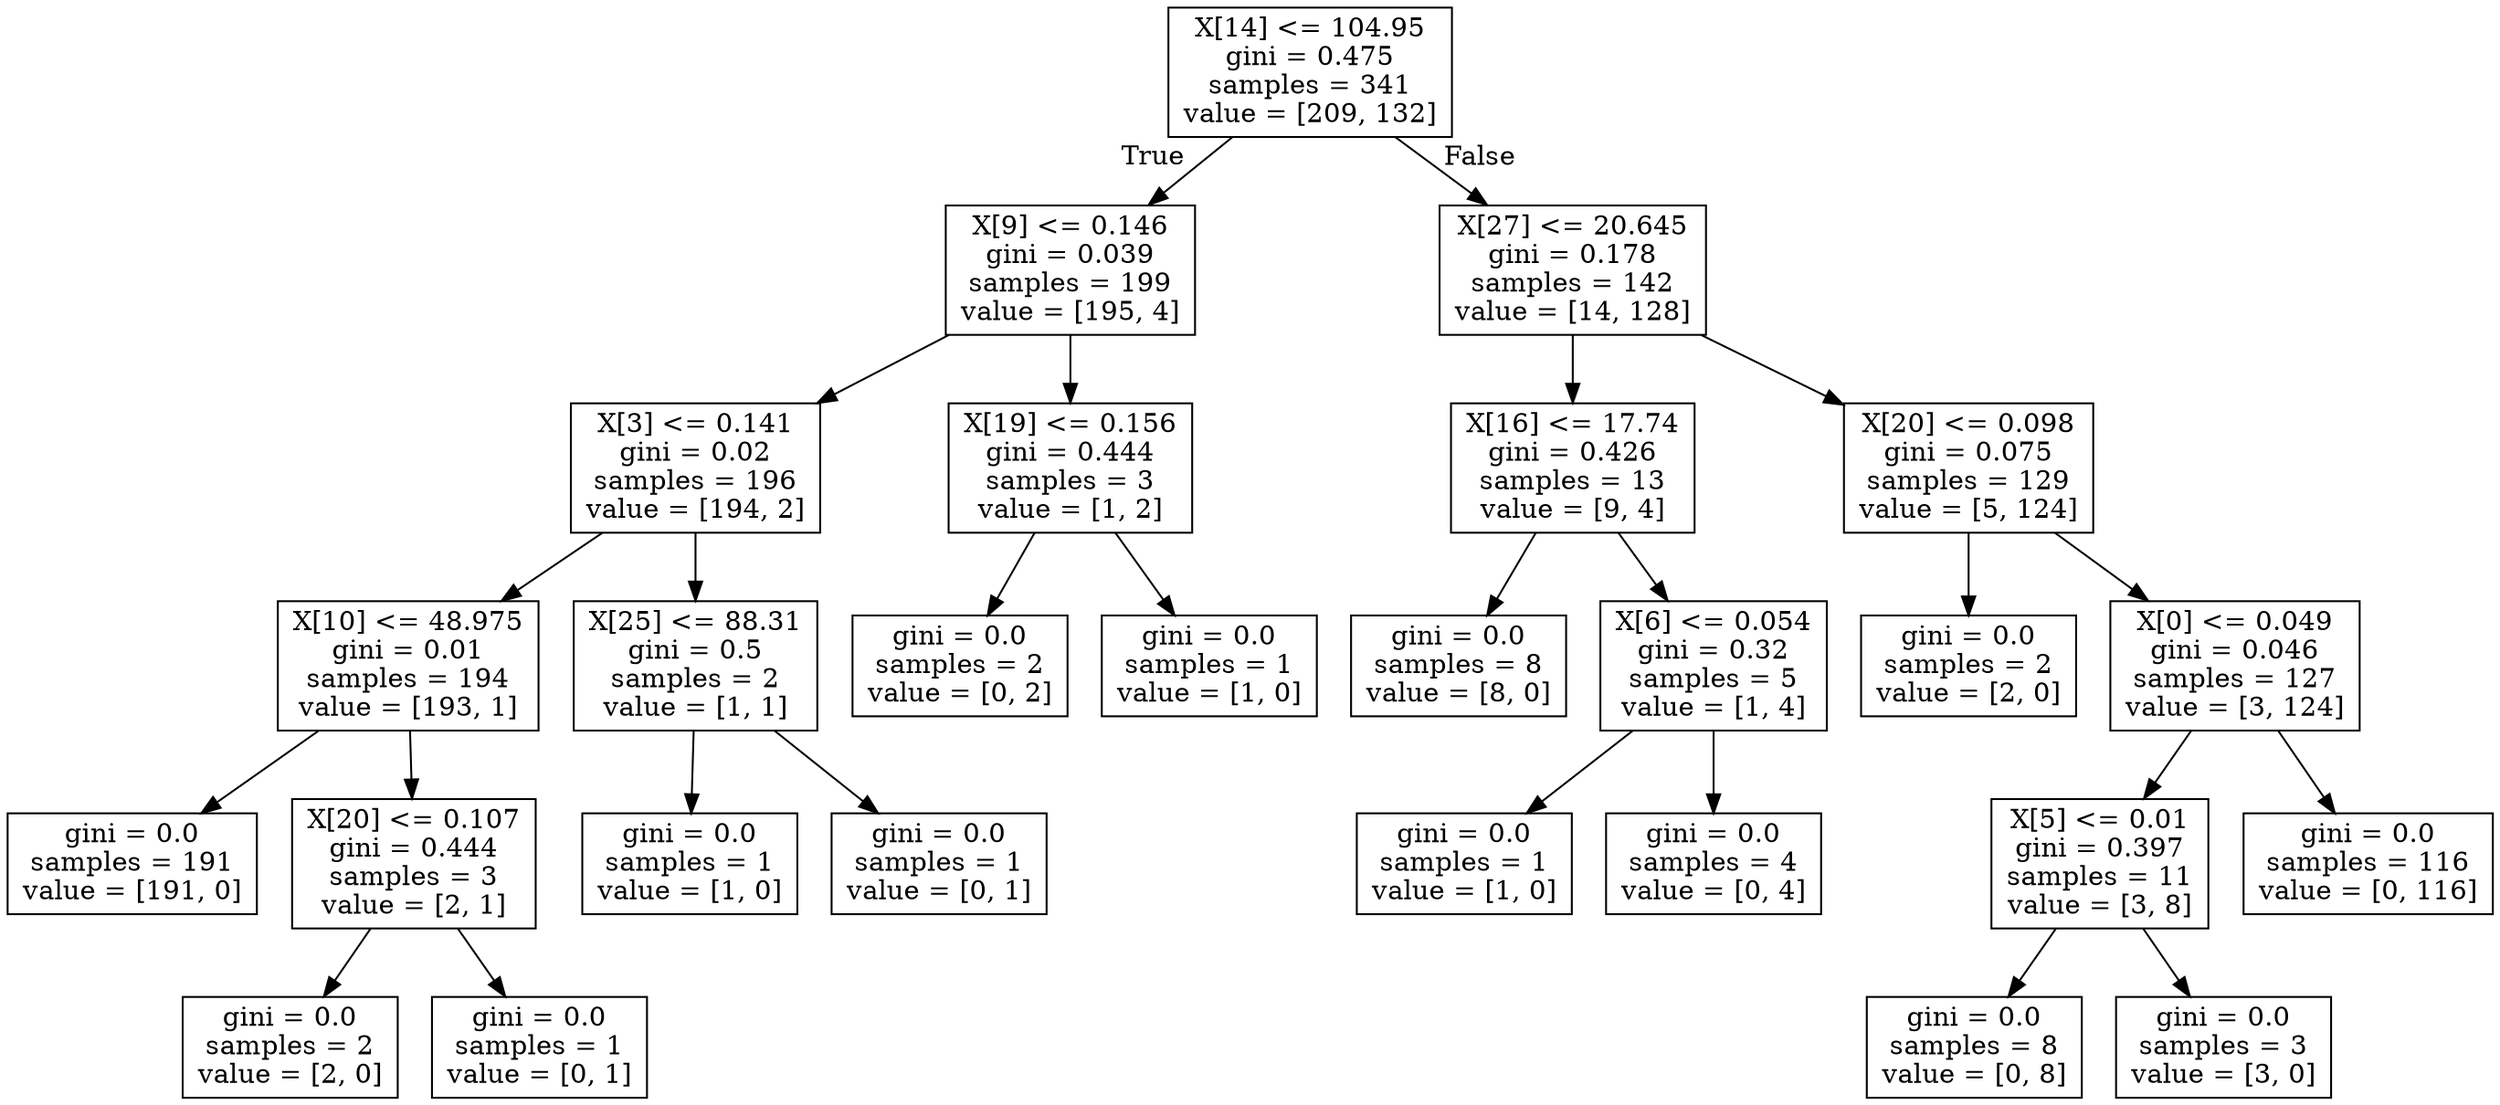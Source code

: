 digraph Tree {
node [shape=box] ;
0 [label="X[14] <= 104.95\ngini = 0.475\nsamples = 341\nvalue = [209, 132]"] ;
1 [label="X[9] <= 0.146\ngini = 0.039\nsamples = 199\nvalue = [195, 4]"] ;
0 -> 1 [labeldistance=2.5, labelangle=45, headlabel="True"] ;
2 [label="X[3] <= 0.141\ngini = 0.02\nsamples = 196\nvalue = [194, 2]"] ;
1 -> 2 ;
3 [label="X[10] <= 48.975\ngini = 0.01\nsamples = 194\nvalue = [193, 1]"] ;
2 -> 3 ;
4 [label="gini = 0.0\nsamples = 191\nvalue = [191, 0]"] ;
3 -> 4 ;
5 [label="X[20] <= 0.107\ngini = 0.444\nsamples = 3\nvalue = [2, 1]"] ;
3 -> 5 ;
6 [label="gini = 0.0\nsamples = 2\nvalue = [2, 0]"] ;
5 -> 6 ;
7 [label="gini = 0.0\nsamples = 1\nvalue = [0, 1]"] ;
5 -> 7 ;
8 [label="X[25] <= 88.31\ngini = 0.5\nsamples = 2\nvalue = [1, 1]"] ;
2 -> 8 ;
9 [label="gini = 0.0\nsamples = 1\nvalue = [1, 0]"] ;
8 -> 9 ;
10 [label="gini = 0.0\nsamples = 1\nvalue = [0, 1]"] ;
8 -> 10 ;
11 [label="X[19] <= 0.156\ngini = 0.444\nsamples = 3\nvalue = [1, 2]"] ;
1 -> 11 ;
12 [label="gini = 0.0\nsamples = 2\nvalue = [0, 2]"] ;
11 -> 12 ;
13 [label="gini = 0.0\nsamples = 1\nvalue = [1, 0]"] ;
11 -> 13 ;
14 [label="X[27] <= 20.645\ngini = 0.178\nsamples = 142\nvalue = [14, 128]"] ;
0 -> 14 [labeldistance=2.5, labelangle=-45, headlabel="False"] ;
15 [label="X[16] <= 17.74\ngini = 0.426\nsamples = 13\nvalue = [9, 4]"] ;
14 -> 15 ;
16 [label="gini = 0.0\nsamples = 8\nvalue = [8, 0]"] ;
15 -> 16 ;
17 [label="X[6] <= 0.054\ngini = 0.32\nsamples = 5\nvalue = [1, 4]"] ;
15 -> 17 ;
18 [label="gini = 0.0\nsamples = 1\nvalue = [1, 0]"] ;
17 -> 18 ;
19 [label="gini = 0.0\nsamples = 4\nvalue = [0, 4]"] ;
17 -> 19 ;
20 [label="X[20] <= 0.098\ngini = 0.075\nsamples = 129\nvalue = [5, 124]"] ;
14 -> 20 ;
21 [label="gini = 0.0\nsamples = 2\nvalue = [2, 0]"] ;
20 -> 21 ;
22 [label="X[0] <= 0.049\ngini = 0.046\nsamples = 127\nvalue = [3, 124]"] ;
20 -> 22 ;
23 [label="X[5] <= 0.01\ngini = 0.397\nsamples = 11\nvalue = [3, 8]"] ;
22 -> 23 ;
24 [label="gini = 0.0\nsamples = 8\nvalue = [0, 8]"] ;
23 -> 24 ;
25 [label="gini = 0.0\nsamples = 3\nvalue = [3, 0]"] ;
23 -> 25 ;
26 [label="gini = 0.0\nsamples = 116\nvalue = [0, 116]"] ;
22 -> 26 ;
}